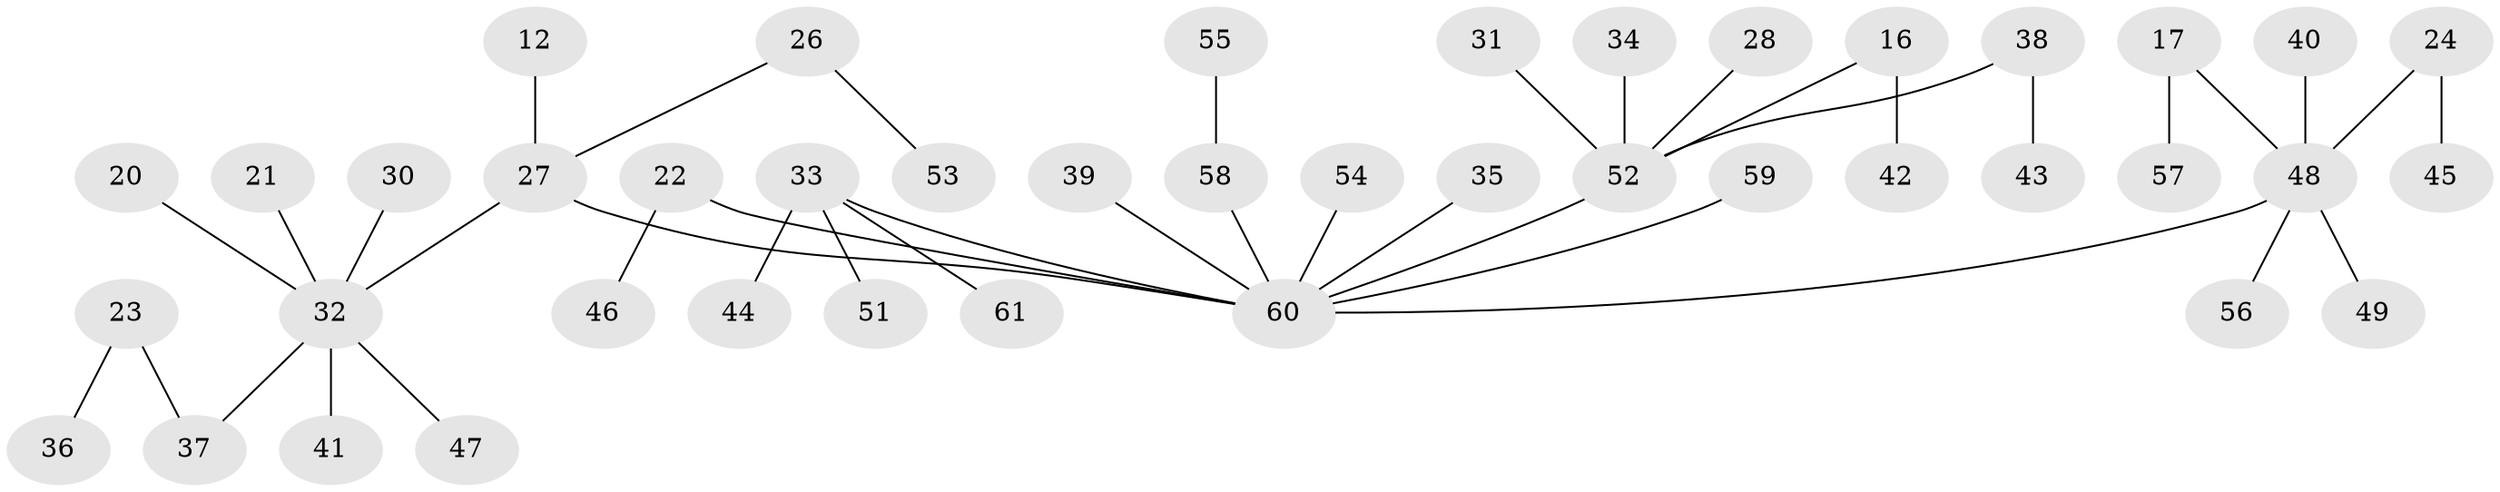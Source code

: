 // original degree distribution, {5: 0.04918032786885246, 7: 0.03278688524590164, 3: 0.14754098360655737, 2: 0.18032786885245902, 1: 0.5573770491803278, 4: 0.03278688524590164}
// Generated by graph-tools (version 1.1) at 2025/56/03/04/25 21:56:28]
// undirected, 42 vertices, 41 edges
graph export_dot {
graph [start="1"]
  node [color=gray90,style=filled];
  12;
  16;
  17;
  20;
  21;
  22;
  23;
  24;
  26;
  27 [super="+3+6+8"];
  28;
  30;
  31;
  32 [super="+11"];
  33;
  34;
  35;
  36;
  37 [super="+19"];
  38;
  39;
  40;
  41;
  42;
  43;
  44;
  45;
  46;
  47;
  48 [super="+15"];
  49;
  51;
  52 [super="+25+18"];
  53;
  54;
  55;
  56;
  57;
  58 [super="+9"];
  59;
  60 [super="+50+10+29"];
  61;
  12 -- 27;
  16 -- 42;
  16 -- 52;
  17 -- 57;
  17 -- 48;
  20 -- 32;
  21 -- 32;
  22 -- 46;
  22 -- 60;
  23 -- 36;
  23 -- 37;
  24 -- 45;
  24 -- 48;
  26 -- 53;
  26 -- 27;
  27 -- 60;
  27 -- 32;
  28 -- 52;
  30 -- 32;
  31 -- 52;
  32 -- 41;
  32 -- 47;
  32 -- 37;
  33 -- 44;
  33 -- 51;
  33 -- 61;
  33 -- 60;
  34 -- 52;
  35 -- 60;
  38 -- 43;
  38 -- 52;
  39 -- 60;
  40 -- 48;
  48 -- 49;
  48 -- 56;
  48 -- 60;
  52 -- 60;
  54 -- 60;
  55 -- 58;
  58 -- 60;
  59 -- 60;
}
